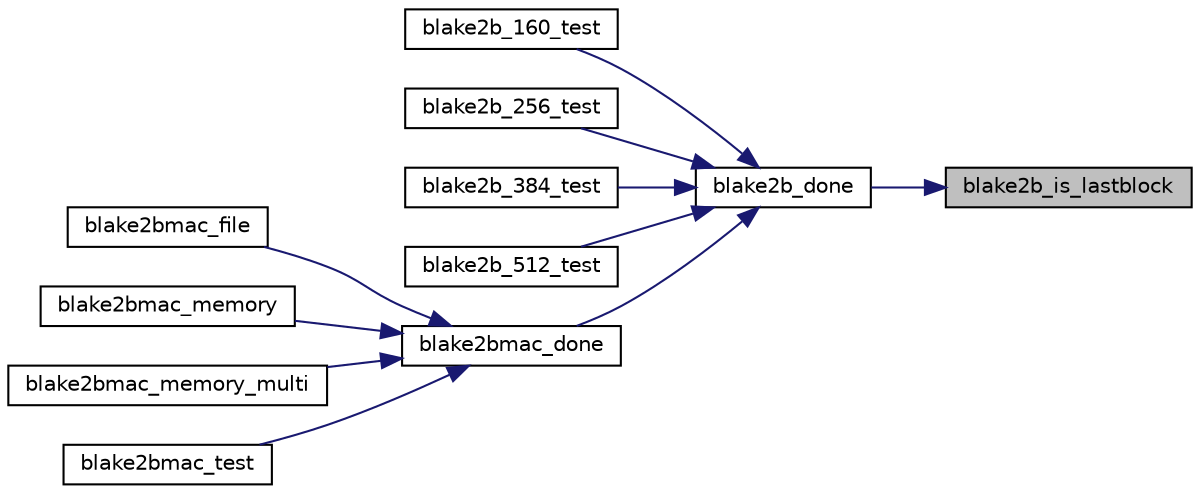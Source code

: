 digraph "blake2b_is_lastblock"
{
 // LATEX_PDF_SIZE
  edge [fontname="Helvetica",fontsize="10",labelfontname="Helvetica",labelfontsize="10"];
  node [fontname="Helvetica",fontsize="10",shape=record];
  rankdir="RL";
  Node239 [label="blake2b_is_lastblock",height=0.2,width=0.4,color="black", fillcolor="grey75", style="filled", fontcolor="black",tooltip=" "];
  Node239 -> Node240 [dir="back",color="midnightblue",fontsize="10",style="solid",fontname="Helvetica"];
  Node240 [label="blake2b_done",height=0.2,width=0.4,color="black", fillcolor="white", style="filled",URL="$blake2b_8c.html#a0f0734cf05cdaa86e4658738c06653c2",tooltip="Terminate the hash to get the digest."];
  Node240 -> Node241 [dir="back",color="midnightblue",fontsize="10",style="solid",fontname="Helvetica"];
  Node241 [label="blake2b_160_test",height=0.2,width=0.4,color="black", fillcolor="white", style="filled",URL="$blake2b_8c.html#ada54df5eb119d8d34e55c004c98fa1c5",tooltip="Self-test the hash."];
  Node240 -> Node242 [dir="back",color="midnightblue",fontsize="10",style="solid",fontname="Helvetica"];
  Node242 [label="blake2b_256_test",height=0.2,width=0.4,color="black", fillcolor="white", style="filled",URL="$blake2b_8c.html#a53be5fcfcd1910bf5aae5013563e396b",tooltip="Self-test the hash."];
  Node240 -> Node243 [dir="back",color="midnightblue",fontsize="10",style="solid",fontname="Helvetica"];
  Node243 [label="blake2b_384_test",height=0.2,width=0.4,color="black", fillcolor="white", style="filled",URL="$blake2b_8c.html#a7e9931db13f3096dc2521ecc353539c4",tooltip="Self-test the hash."];
  Node240 -> Node244 [dir="back",color="midnightblue",fontsize="10",style="solid",fontname="Helvetica"];
  Node244 [label="blake2b_512_test",height=0.2,width=0.4,color="black", fillcolor="white", style="filled",URL="$blake2b_8c.html#ad2bd405cb693aaaef5ea8811859eddd0",tooltip="Self-test the hash."];
  Node240 -> Node245 [dir="back",color="midnightblue",fontsize="10",style="solid",fontname="Helvetica"];
  Node245 [label="blake2bmac_done",height=0.2,width=0.4,color="black", fillcolor="white", style="filled",URL="$blake2bmac_8c.html#a9e287a6617ddcbeae84b0f486990aa11",tooltip="Terminate a BLAKE2B MAC session."];
  Node245 -> Node246 [dir="back",color="midnightblue",fontsize="10",style="solid",fontname="Helvetica"];
  Node246 [label="blake2bmac_file",height=0.2,width=0.4,color="black", fillcolor="white", style="filled",URL="$blake2bmac__file_8c.html#a372c957a4b186ee3a6f737eacfd0b9b3",tooltip="BLAKE2B MAC a file."];
  Node245 -> Node247 [dir="back",color="midnightblue",fontsize="10",style="solid",fontname="Helvetica"];
  Node247 [label="blake2bmac_memory",height=0.2,width=0.4,color="black", fillcolor="white", style="filled",URL="$blake2bmac__memory_8c.html#a77f61ab09e05bfd6b7953ec24b3f55c0",tooltip="BLAKE2B MAC a block of memory to produce the authentication tag."];
  Node245 -> Node248 [dir="back",color="midnightblue",fontsize="10",style="solid",fontname="Helvetica"];
  Node248 [label="blake2bmac_memory_multi",height=0.2,width=0.4,color="black", fillcolor="white", style="filled",URL="$blake2bmac__memory__multi_8c.html#aec804c047997d283f5b0d8ec8b8c20c0",tooltip="BLAKE2B MAC multiple blocks of memory to produce the authentication tag."];
  Node245 -> Node249 [dir="back",color="midnightblue",fontsize="10",style="solid",fontname="Helvetica"];
  Node249 [label="blake2bmac_test",height=0.2,width=0.4,color="black", fillcolor="white", style="filled",URL="$blake2bmac__test_8c.html#ad73d93774d527ef21c4fa0da9bafbb60",tooltip=" "];
}
